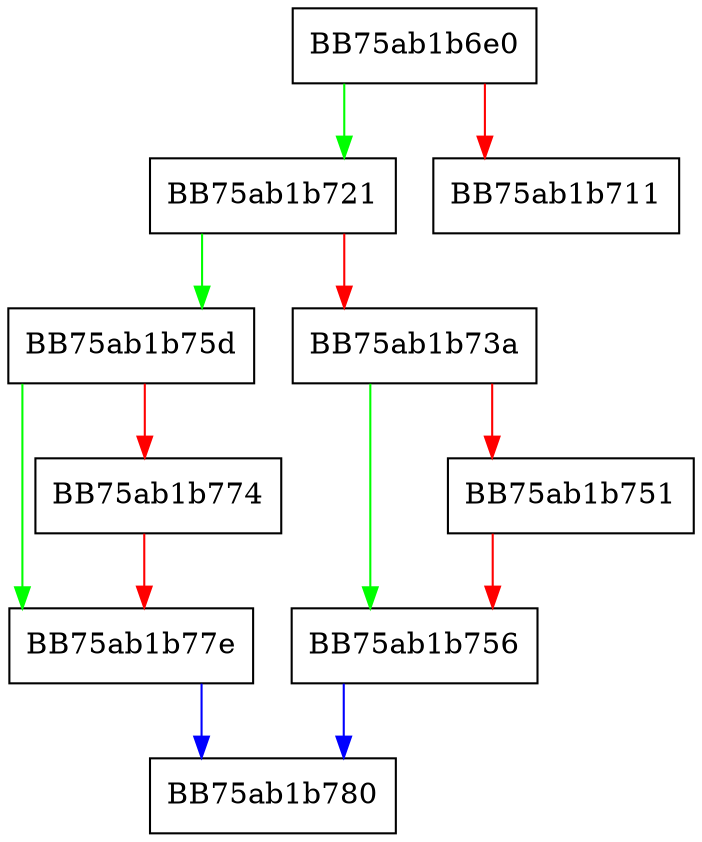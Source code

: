 digraph GetImagePathFromPid {
  node [shape="box"];
  graph [splines=ortho];
  BB75ab1b6e0 -> BB75ab1b721 [color="green"];
  BB75ab1b6e0 -> BB75ab1b711 [color="red"];
  BB75ab1b721 -> BB75ab1b75d [color="green"];
  BB75ab1b721 -> BB75ab1b73a [color="red"];
  BB75ab1b73a -> BB75ab1b756 [color="green"];
  BB75ab1b73a -> BB75ab1b751 [color="red"];
  BB75ab1b751 -> BB75ab1b756 [color="red"];
  BB75ab1b756 -> BB75ab1b780 [color="blue"];
  BB75ab1b75d -> BB75ab1b77e [color="green"];
  BB75ab1b75d -> BB75ab1b774 [color="red"];
  BB75ab1b774 -> BB75ab1b77e [color="red"];
  BB75ab1b77e -> BB75ab1b780 [color="blue"];
}